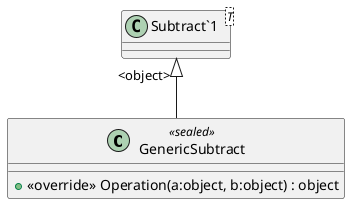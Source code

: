 @startuml
class GenericSubtract <<sealed>> {
    + <<override>> Operation(a:object, b:object) : object
}
class "Subtract`1"<T> {
}
"Subtract`1" "<object>" <|-- GenericSubtract
@enduml
